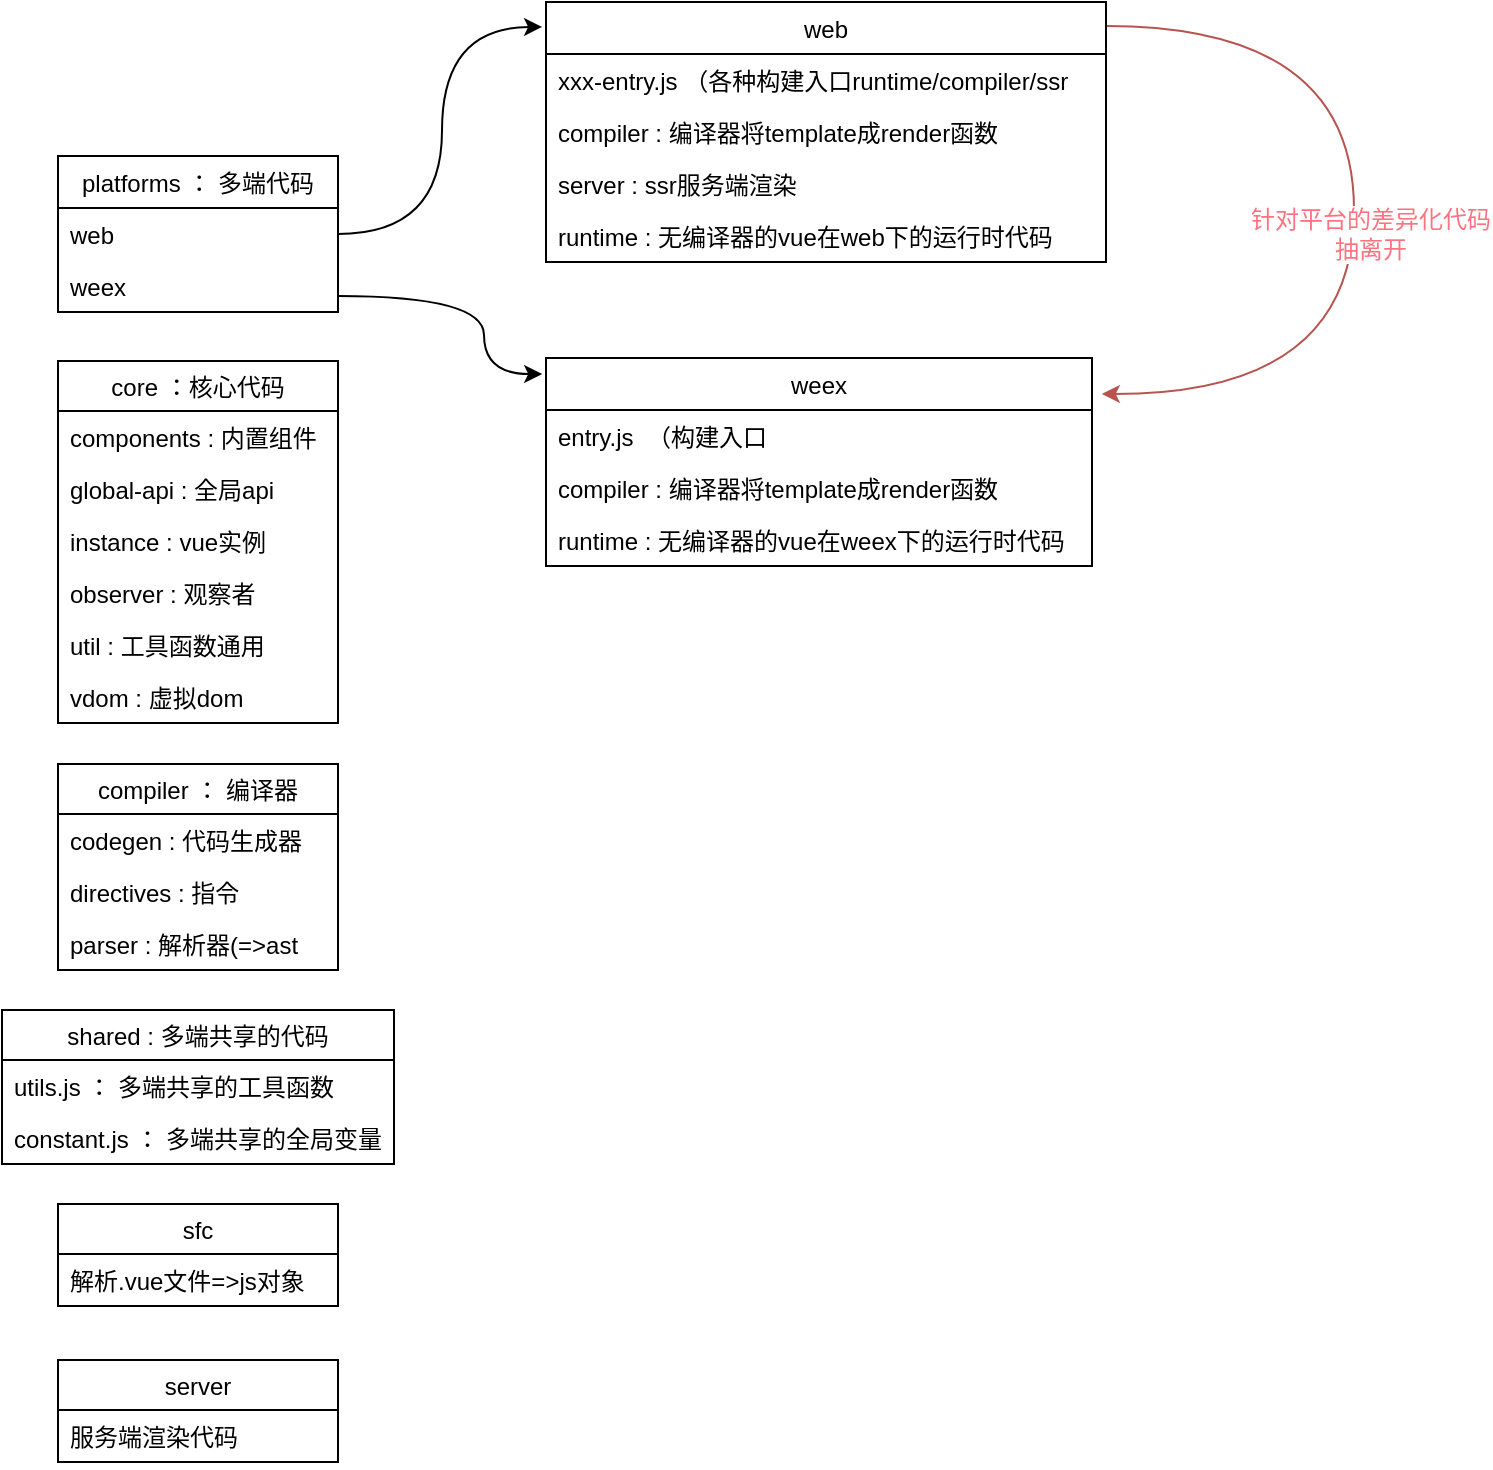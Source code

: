 <mxfile version="12.2.4" pages="1"><diagram name="Page-1" id="c7558073-3199-34d8-9f00-42111426c3f3"><mxGraphModel dx="1892" dy="1205" grid="0" gridSize="10" guides="1" tooltips="1" connect="1" arrows="1" fold="1" page="0" pageScale="1" pageWidth="826" pageHeight="1169" background="#ffffff" math="0" shadow="0"><root><mxCell id="0"/><mxCell id="1" parent="0"/><mxCell id="3" value="platforms ： 多端代码" style="swimlane;fontStyle=0;childLayout=stackLayout;horizontal=1;startSize=26;fillColor=none;horizontalStack=0;resizeParent=1;resizeParentMax=0;resizeLast=0;collapsible=1;marginBottom=0;" parent="1" vertex="1"><mxGeometry x="-143" y="65" width="140" height="78" as="geometry"/></mxCell><mxCell id="4" value="web" style="text;strokeColor=none;fillColor=none;align=left;verticalAlign=top;spacingLeft=4;spacingRight=4;overflow=hidden;rotatable=0;points=[[0,0.5],[1,0.5]];portConstraint=eastwest;" parent="3" vertex="1"><mxGeometry y="26" width="140" height="26" as="geometry"/></mxCell><mxCell id="5" value="weex" style="text;strokeColor=none;fillColor=none;align=left;verticalAlign=top;spacingLeft=4;spacingRight=4;overflow=hidden;rotatable=0;points=[[0,0.5],[1,0.5]];portConstraint=eastwest;" parent="3" vertex="1"><mxGeometry y="52" width="140" height="26" as="geometry"/></mxCell><mxCell id="33" style="edgeStyle=orthogonalEdgeStyle;curved=1;orthogonalLoop=1;jettySize=auto;html=1;entryX=1.018;entryY=0.173;entryDx=0;entryDy=0;entryPerimeter=0;exitX=1;exitY=0.092;exitDx=0;exitDy=0;exitPerimeter=0;fillColor=#f8cecc;strokeColor=#b85450;" parent="1" source="7" target="12" edge="1"><mxGeometry relative="1" as="geometry"><Array as="points"><mxPoint x="505"/><mxPoint x="505" y="184"/></Array></mxGeometry></mxCell><mxCell id="34" value="针对平台的差异化代码&lt;br&gt;抽离开" style="text;html=1;resizable=0;points=[];align=center;verticalAlign=middle;labelBackgroundColor=#ffffff;fontColor=#FF7381;" parent="33" vertex="1" connectable="0"><mxGeometry x="0.055" relative="1" as="geometry"><mxPoint x="8" y="-1" as="offset"/></mxGeometry></mxCell><mxCell id="7" value="web" style="swimlane;fontStyle=0;childLayout=stackLayout;horizontal=1;startSize=26;fillColor=none;horizontalStack=0;resizeParent=1;resizeParentMax=0;resizeLast=0;collapsible=1;marginBottom=0;" parent="1" vertex="1"><mxGeometry x="101" y="-12" width="280" height="130" as="geometry"/></mxCell><mxCell id="8" value="xxx-entry.js （各种构建入口runtime/compiler/ssr" style="text;strokeColor=none;fillColor=none;align=left;verticalAlign=top;spacingLeft=4;spacingRight=4;overflow=hidden;rotatable=0;points=[[0,0.5],[1,0.5]];portConstraint=eastwest;" parent="7" vertex="1"><mxGeometry y="26" width="280" height="26" as="geometry"/></mxCell><mxCell id="9" value="compiler : 编译器将template成render函数" style="text;strokeColor=none;fillColor=none;align=left;verticalAlign=top;spacingLeft=4;spacingRight=4;overflow=hidden;rotatable=0;points=[[0,0.5],[1,0.5]];portConstraint=eastwest;" parent="7" vertex="1"><mxGeometry y="52" width="280" height="26" as="geometry"/></mxCell><mxCell id="10" value="server : ssr服务端渲染" style="text;strokeColor=none;fillColor=none;align=left;verticalAlign=top;spacingLeft=4;spacingRight=4;overflow=hidden;rotatable=0;points=[[0,0.5],[1,0.5]];portConstraint=eastwest;" parent="7" vertex="1"><mxGeometry y="78" width="280" height="26" as="geometry"/></mxCell><mxCell id="32" value="runtime : 无编译器的vue在web下的运行时代码" style="text;strokeColor=none;fillColor=none;align=left;verticalAlign=top;spacingLeft=4;spacingRight=4;overflow=hidden;rotatable=0;points=[[0,0.5],[1,0.5]];portConstraint=eastwest;" parent="7" vertex="1"><mxGeometry y="104" width="280" height="26" as="geometry"/></mxCell><mxCell id="12" value="weex" style="swimlane;fontStyle=0;childLayout=stackLayout;horizontal=1;startSize=26;fillColor=none;horizontalStack=0;resizeParent=1;resizeParentMax=0;resizeLast=0;collapsible=1;marginBottom=0;" parent="1" vertex="1"><mxGeometry x="101" y="166" width="273" height="104" as="geometry"/></mxCell><mxCell id="13" value="entry.js  （构建入口" style="text;strokeColor=none;fillColor=none;align=left;verticalAlign=top;spacingLeft=4;spacingRight=4;overflow=hidden;rotatable=0;points=[[0,0.5],[1,0.5]];portConstraint=eastwest;" parent="12" vertex="1"><mxGeometry y="26" width="273" height="26" as="geometry"/></mxCell><mxCell id="14" value="compiler : 编译器将template成render函数" style="text;strokeColor=none;fillColor=none;align=left;verticalAlign=top;spacingLeft=4;spacingRight=4;overflow=hidden;rotatable=0;points=[[0,0.5],[1,0.5]];portConstraint=eastwest;" parent="12" vertex="1"><mxGeometry y="52" width="273" height="26" as="geometry"/></mxCell><mxCell id="15" value="runtime : 无编译器的vue在weex下的运行时代码" style="text;strokeColor=none;fillColor=none;align=left;verticalAlign=top;spacingLeft=4;spacingRight=4;overflow=hidden;rotatable=0;points=[[0,0.5],[1,0.5]];portConstraint=eastwest;" parent="12" vertex="1"><mxGeometry y="78" width="273" height="26" as="geometry"/></mxCell><mxCell id="18" style="edgeStyle=orthogonalEdgeStyle;curved=1;orthogonalLoop=1;jettySize=auto;html=1;entryX=-0.007;entryY=0.096;entryDx=0;entryDy=0;entryPerimeter=0;" parent="1" source="4" target="7" edge="1"><mxGeometry relative="1" as="geometry"/></mxCell><mxCell id="19" style="edgeStyle=orthogonalEdgeStyle;curved=1;orthogonalLoop=1;jettySize=auto;html=1;entryX=-0.007;entryY=0.077;entryDx=0;entryDy=0;entryPerimeter=0;" parent="1" source="5" target="12" edge="1"><mxGeometry relative="1" as="geometry"><Array as="points"><mxPoint x="70" y="135"/><mxPoint x="70" y="174"/></Array></mxGeometry></mxCell><object label="core ：核心代码" id="20"><mxCell style="swimlane;fontStyle=0;childLayout=stackLayout;horizontal=1;startSize=25;fillColor=none;horizontalStack=0;resizeParent=1;resizeParentMax=0;resizeLast=0;collapsible=1;marginBottom=0;" parent="1" vertex="1"><mxGeometry x="-143" y="167.5" width="140" height="181" as="geometry"/></mxCell></object><mxCell id="21" value="components : 内置组件" style="text;strokeColor=none;fillColor=none;align=left;verticalAlign=top;spacingLeft=4;spacingRight=4;overflow=hidden;rotatable=0;points=[[0,0.5],[1,0.5]];portConstraint=eastwest;" parent="20" vertex="1"><mxGeometry y="25" width="140" height="26" as="geometry"/></mxCell><mxCell id="22" value="global-api : 全局api" style="text;strokeColor=none;fillColor=none;align=left;verticalAlign=top;spacingLeft=4;spacingRight=4;overflow=hidden;rotatable=0;points=[[0,0.5],[1,0.5]];portConstraint=eastwest;" parent="20" vertex="1"><mxGeometry y="51" width="140" height="26" as="geometry"/></mxCell><mxCell id="27" value="instance : vue实例" style="text;strokeColor=none;fillColor=none;align=left;verticalAlign=top;spacingLeft=4;spacingRight=4;overflow=hidden;rotatable=0;points=[[0,0.5],[1,0.5]];portConstraint=eastwest;" parent="20" vertex="1"><mxGeometry y="77" width="140" height="26" as="geometry"/></mxCell><mxCell id="29" value="observer : 观察者" style="text;strokeColor=none;fillColor=none;align=left;verticalAlign=top;spacingLeft=4;spacingRight=4;overflow=hidden;rotatable=0;points=[[0,0.5],[1,0.5]];portConstraint=eastwest;" parent="20" vertex="1"><mxGeometry y="103" width="140" height="26" as="geometry"/></mxCell><mxCell id="30" value="util : 工具函数通用" style="text;strokeColor=none;fillColor=none;align=left;verticalAlign=top;spacingLeft=4;spacingRight=4;overflow=hidden;rotatable=0;points=[[0,0.5],[1,0.5]];portConstraint=eastwest;" parent="20" vertex="1"><mxGeometry y="129" width="140" height="26" as="geometry"/></mxCell><mxCell id="31" value="vdom : 虚拟dom" style="text;strokeColor=none;fillColor=none;align=left;verticalAlign=top;spacingLeft=4;spacingRight=4;overflow=hidden;rotatable=0;points=[[0,0.5],[1,0.5]];portConstraint=eastwest;" parent="20" vertex="1"><mxGeometry y="155" width="140" height="26" as="geometry"/></mxCell><object label="compiler ： 编译器" id="35"><mxCell style="swimlane;fontStyle=0;childLayout=stackLayout;horizontal=1;startSize=25;fillColor=none;horizontalStack=0;resizeParent=1;resizeParentMax=0;resizeLast=0;collapsible=1;marginBottom=0;" parent="1" vertex="1"><mxGeometry x="-143" y="369" width="140" height="103" as="geometry"/></mxCell></object><mxCell id="36" value="codegen : 代码生成器" style="text;strokeColor=none;fillColor=none;align=left;verticalAlign=top;spacingLeft=4;spacingRight=4;overflow=hidden;rotatable=0;points=[[0,0.5],[1,0.5]];portConstraint=eastwest;" parent="35" vertex="1"><mxGeometry y="25" width="140" height="26" as="geometry"/></mxCell><mxCell id="37" value="directives : 指令" style="text;strokeColor=none;fillColor=none;align=left;verticalAlign=top;spacingLeft=4;spacingRight=4;overflow=hidden;rotatable=0;points=[[0,0.5],[1,0.5]];portConstraint=eastwest;" parent="35" vertex="1"><mxGeometry y="51" width="140" height="26" as="geometry"/></mxCell><mxCell id="38" value="parser : 解析器(=&gt;ast" style="text;strokeColor=none;fillColor=none;align=left;verticalAlign=top;spacingLeft=4;spacingRight=4;overflow=hidden;rotatable=0;points=[[0,0.5],[1,0.5]];portConstraint=eastwest;" parent="35" vertex="1"><mxGeometry y="77" width="140" height="26" as="geometry"/></mxCell><object label="sfc" id="42"><mxCell style="swimlane;fontStyle=0;childLayout=stackLayout;horizontal=1;startSize=25;fillColor=none;horizontalStack=0;resizeParent=1;resizeParentMax=0;resizeLast=0;collapsible=1;marginBottom=0;" parent="1" vertex="1"><mxGeometry x="-143" y="589" width="140" height="51" as="geometry"/></mxCell></object><mxCell id="43" value="解析.vue文件=&gt;js对象" style="text;strokeColor=none;fillColor=none;align=left;verticalAlign=top;spacingLeft=4;spacingRight=4;overflow=hidden;rotatable=0;points=[[0,0.5],[1,0.5]];portConstraint=eastwest;" parent="42" vertex="1"><mxGeometry y="25" width="140" height="26" as="geometry"/></mxCell><object label="shared : 多端共享的代码" id="44"><mxCell style="swimlane;fontStyle=0;childLayout=stackLayout;horizontal=1;startSize=25;fillColor=none;horizontalStack=0;resizeParent=1;resizeParentMax=0;resizeLast=0;collapsible=1;marginBottom=0;" parent="1" vertex="1"><mxGeometry x="-171" y="492" width="196" height="77" as="geometry"/></mxCell></object><mxCell id="45" value="utils.js ： 多端共享的工具函数" style="text;strokeColor=none;fillColor=none;align=left;verticalAlign=top;spacingLeft=4;spacingRight=4;overflow=hidden;rotatable=0;points=[[0,0.5],[1,0.5]];portConstraint=eastwest;" parent="44" vertex="1"><mxGeometry y="25" width="196" height="26" as="geometry"/></mxCell><mxCell id="46" value="constant.js ： 多端共享的全局变量" style="text;strokeColor=none;fillColor=none;align=left;verticalAlign=top;spacingLeft=4;spacingRight=4;overflow=hidden;rotatable=0;points=[[0,0.5],[1,0.5]];portConstraint=eastwest;" parent="44" vertex="1"><mxGeometry y="51" width="196" height="26" as="geometry"/></mxCell><object label="server" id="47"><mxCell style="swimlane;fontStyle=0;childLayout=stackLayout;horizontal=1;startSize=25;fillColor=none;horizontalStack=0;resizeParent=1;resizeParentMax=0;resizeLast=0;collapsible=1;marginBottom=0;" parent="1" vertex="1"><mxGeometry x="-143" y="667" width="140" height="51" as="geometry"/></mxCell></object><mxCell id="48" value="服务端渲染代码" style="text;strokeColor=none;fillColor=none;align=left;verticalAlign=top;spacingLeft=4;spacingRight=4;overflow=hidden;rotatable=0;points=[[0,0.5],[1,0.5]];portConstraint=eastwest;" parent="47" vertex="1"><mxGeometry y="25" width="140" height="26" as="geometry"/></mxCell></root></mxGraphModel></diagram></mxfile>